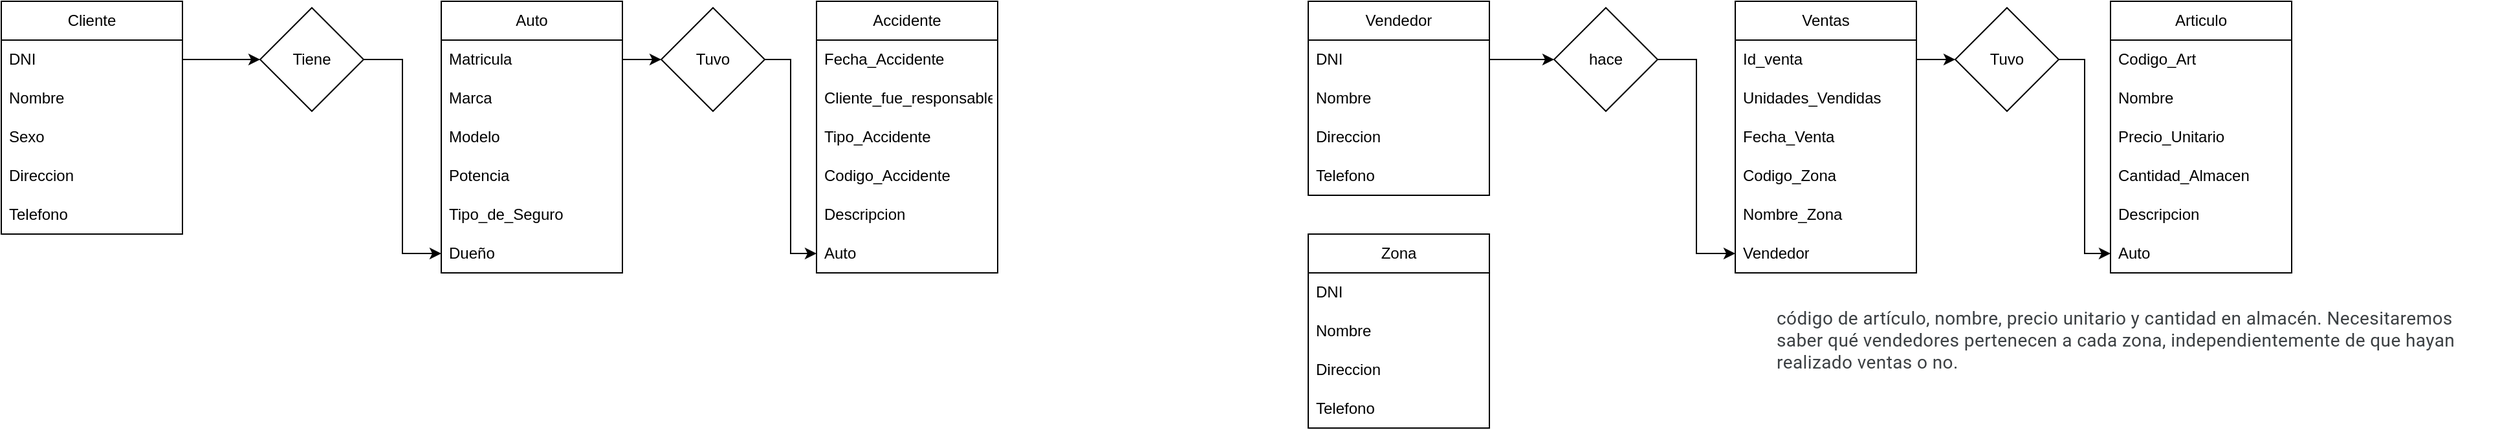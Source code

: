 <mxfile version="26.2.1">
  <diagram name="Página-1" id="2bFeAJwmvUQslnGihKrQ">
    <mxGraphModel dx="760" dy="382" grid="1" gridSize="10" guides="1" tooltips="1" connect="1" arrows="1" fold="1" page="1" pageScale="1" pageWidth="827" pageHeight="1169" math="0" shadow="0">
      <root>
        <mxCell id="0" />
        <mxCell id="1" parent="0" />
        <mxCell id="xghvQgEeAtRkOkoJIQAj-2" value="Cliente" style="swimlane;fontStyle=0;childLayout=stackLayout;horizontal=1;startSize=30;horizontalStack=0;resizeParent=1;resizeParentMax=0;resizeLast=0;collapsible=1;marginBottom=0;whiteSpace=wrap;html=1;" vertex="1" parent="1">
          <mxGeometry x="40" y="60" width="140" height="180" as="geometry" />
        </mxCell>
        <mxCell id="xghvQgEeAtRkOkoJIQAj-3" value="DNI" style="text;strokeColor=none;fillColor=none;align=left;verticalAlign=middle;spacingLeft=4;spacingRight=4;overflow=hidden;points=[[0,0.5],[1,0.5]];portConstraint=eastwest;rotatable=0;whiteSpace=wrap;html=1;" vertex="1" parent="xghvQgEeAtRkOkoJIQAj-2">
          <mxGeometry y="30" width="140" height="30" as="geometry" />
        </mxCell>
        <mxCell id="xghvQgEeAtRkOkoJIQAj-4" value="Nombre&lt;span style=&quot;white-space: pre;&quot;&gt;&#x9;&lt;/span&gt;" style="text;strokeColor=none;fillColor=none;align=left;verticalAlign=middle;spacingLeft=4;spacingRight=4;overflow=hidden;points=[[0,0.5],[1,0.5]];portConstraint=eastwest;rotatable=0;whiteSpace=wrap;html=1;" vertex="1" parent="xghvQgEeAtRkOkoJIQAj-2">
          <mxGeometry y="60" width="140" height="30" as="geometry" />
        </mxCell>
        <mxCell id="xghvQgEeAtRkOkoJIQAj-21" value="Sexo&lt;span style=&quot;white-space: pre;&quot;&gt;&#x9;&lt;/span&gt;" style="text;strokeColor=none;fillColor=none;align=left;verticalAlign=middle;spacingLeft=4;spacingRight=4;overflow=hidden;points=[[0,0.5],[1,0.5]];portConstraint=eastwest;rotatable=0;whiteSpace=wrap;html=1;" vertex="1" parent="xghvQgEeAtRkOkoJIQAj-2">
          <mxGeometry y="90" width="140" height="30" as="geometry" />
        </mxCell>
        <mxCell id="xghvQgEeAtRkOkoJIQAj-20" value="Direccion&lt;span style=&quot;white-space: pre;&quot;&gt;&#x9;&lt;/span&gt;" style="text;strokeColor=none;fillColor=none;align=left;verticalAlign=middle;spacingLeft=4;spacingRight=4;overflow=hidden;points=[[0,0.5],[1,0.5]];portConstraint=eastwest;rotatable=0;whiteSpace=wrap;html=1;" vertex="1" parent="xghvQgEeAtRkOkoJIQAj-2">
          <mxGeometry y="120" width="140" height="30" as="geometry" />
        </mxCell>
        <mxCell id="xghvQgEeAtRkOkoJIQAj-5" value="Telefono" style="text;strokeColor=none;fillColor=none;align=left;verticalAlign=middle;spacingLeft=4;spacingRight=4;overflow=hidden;points=[[0,0.5],[1,0.5]];portConstraint=eastwest;rotatable=0;whiteSpace=wrap;html=1;" vertex="1" parent="xghvQgEeAtRkOkoJIQAj-2">
          <mxGeometry y="150" width="140" height="30" as="geometry" />
        </mxCell>
        <mxCell id="xghvQgEeAtRkOkoJIQAj-6" value="Auto" style="swimlane;fontStyle=0;childLayout=stackLayout;horizontal=1;startSize=30;horizontalStack=0;resizeParent=1;resizeParentMax=0;resizeLast=0;collapsible=1;marginBottom=0;whiteSpace=wrap;html=1;" vertex="1" parent="1">
          <mxGeometry x="380" y="60" width="140" height="210" as="geometry" />
        </mxCell>
        <mxCell id="xghvQgEeAtRkOkoJIQAj-7" value="Matricula" style="text;strokeColor=none;fillColor=none;align=left;verticalAlign=middle;spacingLeft=4;spacingRight=4;overflow=hidden;points=[[0,0.5],[1,0.5]];portConstraint=eastwest;rotatable=0;whiteSpace=wrap;html=1;" vertex="1" parent="xghvQgEeAtRkOkoJIQAj-6">
          <mxGeometry y="30" width="140" height="30" as="geometry" />
        </mxCell>
        <mxCell id="xghvQgEeAtRkOkoJIQAj-8" value="Marca" style="text;strokeColor=none;fillColor=none;align=left;verticalAlign=middle;spacingLeft=4;spacingRight=4;overflow=hidden;points=[[0,0.5],[1,0.5]];portConstraint=eastwest;rotatable=0;whiteSpace=wrap;html=1;" vertex="1" parent="xghvQgEeAtRkOkoJIQAj-6">
          <mxGeometry y="60" width="140" height="30" as="geometry" />
        </mxCell>
        <mxCell id="xghvQgEeAtRkOkoJIQAj-9" value="Modelo" style="text;strokeColor=none;fillColor=none;align=left;verticalAlign=middle;spacingLeft=4;spacingRight=4;overflow=hidden;points=[[0,0.5],[1,0.5]];portConstraint=eastwest;rotatable=0;whiteSpace=wrap;html=1;" vertex="1" parent="xghvQgEeAtRkOkoJIQAj-6">
          <mxGeometry y="90" width="140" height="30" as="geometry" />
        </mxCell>
        <mxCell id="xghvQgEeAtRkOkoJIQAj-23" value="Potencia" style="text;strokeColor=none;fillColor=none;align=left;verticalAlign=middle;spacingLeft=4;spacingRight=4;overflow=hidden;points=[[0,0.5],[1,0.5]];portConstraint=eastwest;rotatable=0;whiteSpace=wrap;html=1;" vertex="1" parent="xghvQgEeAtRkOkoJIQAj-6">
          <mxGeometry y="120" width="140" height="30" as="geometry" />
        </mxCell>
        <mxCell id="xghvQgEeAtRkOkoJIQAj-24" value="Tipo_de_Seguro" style="text;strokeColor=none;fillColor=none;align=left;verticalAlign=middle;spacingLeft=4;spacingRight=4;overflow=hidden;points=[[0,0.5],[1,0.5]];portConstraint=eastwest;rotatable=0;whiteSpace=wrap;html=1;" vertex="1" parent="xghvQgEeAtRkOkoJIQAj-6">
          <mxGeometry y="150" width="140" height="30" as="geometry" />
        </mxCell>
        <mxCell id="xghvQgEeAtRkOkoJIQAj-29" value="Dueño" style="text;strokeColor=none;fillColor=none;align=left;verticalAlign=middle;spacingLeft=4;spacingRight=4;overflow=hidden;points=[[0,0.5],[1,0.5]];portConstraint=eastwest;rotatable=0;whiteSpace=wrap;html=1;" vertex="1" parent="xghvQgEeAtRkOkoJIQAj-6">
          <mxGeometry y="180" width="140" height="30" as="geometry" />
        </mxCell>
        <mxCell id="xghvQgEeAtRkOkoJIQAj-10" value="Accidente" style="swimlane;fontStyle=0;childLayout=stackLayout;horizontal=1;startSize=30;horizontalStack=0;resizeParent=1;resizeParentMax=0;resizeLast=0;collapsible=1;marginBottom=0;whiteSpace=wrap;html=1;" vertex="1" parent="1">
          <mxGeometry x="670" y="60" width="140" height="210" as="geometry" />
        </mxCell>
        <mxCell id="xghvQgEeAtRkOkoJIQAj-11" value="Fecha_Accidente" style="text;strokeColor=none;fillColor=none;align=left;verticalAlign=middle;spacingLeft=4;spacingRight=4;overflow=hidden;points=[[0,0.5],[1,0.5]];portConstraint=eastwest;rotatable=0;whiteSpace=wrap;html=1;" vertex="1" parent="xghvQgEeAtRkOkoJIQAj-10">
          <mxGeometry y="30" width="140" height="30" as="geometry" />
        </mxCell>
        <mxCell id="xghvQgEeAtRkOkoJIQAj-12" value="Cliente_fue_responsable" style="text;strokeColor=none;fillColor=none;align=left;verticalAlign=middle;spacingLeft=4;spacingRight=4;overflow=hidden;points=[[0,0.5],[1,0.5]];portConstraint=eastwest;rotatable=0;whiteSpace=wrap;html=1;" vertex="1" parent="xghvQgEeAtRkOkoJIQAj-10">
          <mxGeometry y="60" width="140" height="30" as="geometry" />
        </mxCell>
        <mxCell id="xghvQgEeAtRkOkoJIQAj-13" value="Tipo_Accidente" style="text;strokeColor=none;fillColor=none;align=left;verticalAlign=middle;spacingLeft=4;spacingRight=4;overflow=hidden;points=[[0,0.5],[1,0.5]];portConstraint=eastwest;rotatable=0;whiteSpace=wrap;html=1;" vertex="1" parent="xghvQgEeAtRkOkoJIQAj-10">
          <mxGeometry y="90" width="140" height="30" as="geometry" />
        </mxCell>
        <mxCell id="xghvQgEeAtRkOkoJIQAj-27" value="Codigo_Accidente" style="text;strokeColor=none;fillColor=none;align=left;verticalAlign=middle;spacingLeft=4;spacingRight=4;overflow=hidden;points=[[0,0.5],[1,0.5]];portConstraint=eastwest;rotatable=0;whiteSpace=wrap;html=1;" vertex="1" parent="xghvQgEeAtRkOkoJIQAj-10">
          <mxGeometry y="120" width="140" height="30" as="geometry" />
        </mxCell>
        <mxCell id="xghvQgEeAtRkOkoJIQAj-32" value="Descripcion" style="text;strokeColor=none;fillColor=none;align=left;verticalAlign=middle;spacingLeft=4;spacingRight=4;overflow=hidden;points=[[0,0.5],[1,0.5]];portConstraint=eastwest;rotatable=0;whiteSpace=wrap;html=1;" vertex="1" parent="xghvQgEeAtRkOkoJIQAj-10">
          <mxGeometry y="150" width="140" height="30" as="geometry" />
        </mxCell>
        <mxCell id="xghvQgEeAtRkOkoJIQAj-26" value="Auto" style="text;strokeColor=none;fillColor=none;align=left;verticalAlign=middle;spacingLeft=4;spacingRight=4;overflow=hidden;points=[[0,0.5],[1,0.5]];portConstraint=eastwest;rotatable=0;whiteSpace=wrap;html=1;" vertex="1" parent="xghvQgEeAtRkOkoJIQAj-10">
          <mxGeometry y="180" width="140" height="30" as="geometry" />
        </mxCell>
        <mxCell id="xghvQgEeAtRkOkoJIQAj-31" style="edgeStyle=orthogonalEdgeStyle;rounded=0;orthogonalLoop=1;jettySize=auto;html=1;exitX=1;exitY=0.5;exitDx=0;exitDy=0;entryX=0;entryY=0.5;entryDx=0;entryDy=0;" edge="1" parent="1" source="xghvQgEeAtRkOkoJIQAj-28" target="xghvQgEeAtRkOkoJIQAj-29">
          <mxGeometry relative="1" as="geometry" />
        </mxCell>
        <mxCell id="xghvQgEeAtRkOkoJIQAj-28" value="Tiene" style="rhombus;whiteSpace=wrap;html=1;" vertex="1" parent="1">
          <mxGeometry x="240" y="65" width="80" height="80" as="geometry" />
        </mxCell>
        <mxCell id="xghvQgEeAtRkOkoJIQAj-30" style="edgeStyle=orthogonalEdgeStyle;rounded=0;orthogonalLoop=1;jettySize=auto;html=1;exitX=1;exitY=0.5;exitDx=0;exitDy=0;entryX=0;entryY=0.5;entryDx=0;entryDy=0;" edge="1" parent="1" source="xghvQgEeAtRkOkoJIQAj-3" target="xghvQgEeAtRkOkoJIQAj-28">
          <mxGeometry relative="1" as="geometry" />
        </mxCell>
        <mxCell id="xghvQgEeAtRkOkoJIQAj-35" style="edgeStyle=orthogonalEdgeStyle;rounded=0;orthogonalLoop=1;jettySize=auto;html=1;exitX=1;exitY=0.5;exitDx=0;exitDy=0;entryX=0;entryY=0.5;entryDx=0;entryDy=0;" edge="1" parent="1" source="xghvQgEeAtRkOkoJIQAj-33" target="xghvQgEeAtRkOkoJIQAj-26">
          <mxGeometry relative="1" as="geometry" />
        </mxCell>
        <mxCell id="xghvQgEeAtRkOkoJIQAj-33" value="Tuvo" style="rhombus;whiteSpace=wrap;html=1;" vertex="1" parent="1">
          <mxGeometry x="550" y="65" width="80" height="80" as="geometry" />
        </mxCell>
        <mxCell id="xghvQgEeAtRkOkoJIQAj-34" style="edgeStyle=orthogonalEdgeStyle;rounded=0;orthogonalLoop=1;jettySize=auto;html=1;exitX=1;exitY=0.5;exitDx=0;exitDy=0;entryX=0;entryY=0.5;entryDx=0;entryDy=0;" edge="1" parent="1" source="xghvQgEeAtRkOkoJIQAj-7" target="xghvQgEeAtRkOkoJIQAj-33">
          <mxGeometry relative="1" as="geometry" />
        </mxCell>
        <mxCell id="xghvQgEeAtRkOkoJIQAj-63" value="Vendedor" style="swimlane;fontStyle=0;childLayout=stackLayout;horizontal=1;startSize=30;horizontalStack=0;resizeParent=1;resizeParentMax=0;resizeLast=0;collapsible=1;marginBottom=0;whiteSpace=wrap;html=1;" vertex="1" parent="1">
          <mxGeometry x="1050" y="60" width="140" height="150" as="geometry" />
        </mxCell>
        <mxCell id="xghvQgEeAtRkOkoJIQAj-64" value="DNI" style="text;strokeColor=none;fillColor=none;align=left;verticalAlign=middle;spacingLeft=4;spacingRight=4;overflow=hidden;points=[[0,0.5],[1,0.5]];portConstraint=eastwest;rotatable=0;whiteSpace=wrap;html=1;" vertex="1" parent="xghvQgEeAtRkOkoJIQAj-63">
          <mxGeometry y="30" width="140" height="30" as="geometry" />
        </mxCell>
        <mxCell id="xghvQgEeAtRkOkoJIQAj-65" value="Nombre&lt;span style=&quot;white-space: pre;&quot;&gt;&#x9;&lt;/span&gt;" style="text;strokeColor=none;fillColor=none;align=left;verticalAlign=middle;spacingLeft=4;spacingRight=4;overflow=hidden;points=[[0,0.5],[1,0.5]];portConstraint=eastwest;rotatable=0;whiteSpace=wrap;html=1;" vertex="1" parent="xghvQgEeAtRkOkoJIQAj-63">
          <mxGeometry y="60" width="140" height="30" as="geometry" />
        </mxCell>
        <mxCell id="xghvQgEeAtRkOkoJIQAj-68" value="Direccion&lt;span style=&quot;white-space: pre;&quot;&gt;&#x9;&lt;/span&gt;" style="text;strokeColor=none;fillColor=none;align=left;verticalAlign=middle;spacingLeft=4;spacingRight=4;overflow=hidden;points=[[0,0.5],[1,0.5]];portConstraint=eastwest;rotatable=0;whiteSpace=wrap;html=1;" vertex="1" parent="xghvQgEeAtRkOkoJIQAj-63">
          <mxGeometry y="90" width="140" height="30" as="geometry" />
        </mxCell>
        <mxCell id="xghvQgEeAtRkOkoJIQAj-69" value="Telefono" style="text;strokeColor=none;fillColor=none;align=left;verticalAlign=middle;spacingLeft=4;spacingRight=4;overflow=hidden;points=[[0,0.5],[1,0.5]];portConstraint=eastwest;rotatable=0;whiteSpace=wrap;html=1;" vertex="1" parent="xghvQgEeAtRkOkoJIQAj-63">
          <mxGeometry y="120" width="140" height="30" as="geometry" />
        </mxCell>
        <mxCell id="xghvQgEeAtRkOkoJIQAj-70" value="Ventas" style="swimlane;fontStyle=0;childLayout=stackLayout;horizontal=1;startSize=30;horizontalStack=0;resizeParent=1;resizeParentMax=0;resizeLast=0;collapsible=1;marginBottom=0;whiteSpace=wrap;html=1;" vertex="1" parent="1">
          <mxGeometry x="1380" y="60" width="140" height="210" as="geometry" />
        </mxCell>
        <mxCell id="xghvQgEeAtRkOkoJIQAj-71" value="Id_venta" style="text;strokeColor=none;fillColor=none;align=left;verticalAlign=middle;spacingLeft=4;spacingRight=4;overflow=hidden;points=[[0,0.5],[1,0.5]];portConstraint=eastwest;rotatable=0;whiteSpace=wrap;html=1;" vertex="1" parent="xghvQgEeAtRkOkoJIQAj-70">
          <mxGeometry y="30" width="140" height="30" as="geometry" />
        </mxCell>
        <mxCell id="xghvQgEeAtRkOkoJIQAj-72" value="Unidades_Vendidas&lt;span style=&quot;white-space: pre;&quot;&gt;&#x9;&lt;/span&gt;" style="text;strokeColor=none;fillColor=none;align=left;verticalAlign=middle;spacingLeft=4;spacingRight=4;overflow=hidden;points=[[0,0.5],[1,0.5]];portConstraint=eastwest;rotatable=0;whiteSpace=wrap;html=1;" vertex="1" parent="xghvQgEeAtRkOkoJIQAj-70">
          <mxGeometry y="60" width="140" height="30" as="geometry" />
        </mxCell>
        <mxCell id="xghvQgEeAtRkOkoJIQAj-73" value="Fecha_Venta" style="text;strokeColor=none;fillColor=none;align=left;verticalAlign=middle;spacingLeft=4;spacingRight=4;overflow=hidden;points=[[0,0.5],[1,0.5]];portConstraint=eastwest;rotatable=0;whiteSpace=wrap;html=1;" vertex="1" parent="xghvQgEeAtRkOkoJIQAj-70">
          <mxGeometry y="90" width="140" height="30" as="geometry" />
        </mxCell>
        <mxCell id="xghvQgEeAtRkOkoJIQAj-74" value="Codigo_Zona" style="text;strokeColor=none;fillColor=none;align=left;verticalAlign=middle;spacingLeft=4;spacingRight=4;overflow=hidden;points=[[0,0.5],[1,0.5]];portConstraint=eastwest;rotatable=0;whiteSpace=wrap;html=1;" vertex="1" parent="xghvQgEeAtRkOkoJIQAj-70">
          <mxGeometry y="120" width="140" height="30" as="geometry" />
        </mxCell>
        <mxCell id="xghvQgEeAtRkOkoJIQAj-75" value="Nombre_Zona" style="text;strokeColor=none;fillColor=none;align=left;verticalAlign=middle;spacingLeft=4;spacingRight=4;overflow=hidden;points=[[0,0.5],[1,0.5]];portConstraint=eastwest;rotatable=0;whiteSpace=wrap;html=1;" vertex="1" parent="xghvQgEeAtRkOkoJIQAj-70">
          <mxGeometry y="150" width="140" height="30" as="geometry" />
        </mxCell>
        <mxCell id="xghvQgEeAtRkOkoJIQAj-76" value="Vendedor" style="text;strokeColor=none;fillColor=none;align=left;verticalAlign=middle;spacingLeft=4;spacingRight=4;overflow=hidden;points=[[0,0.5],[1,0.5]];portConstraint=eastwest;rotatable=0;whiteSpace=wrap;html=1;" vertex="1" parent="xghvQgEeAtRkOkoJIQAj-70">
          <mxGeometry y="180" width="140" height="30" as="geometry" />
        </mxCell>
        <mxCell id="xghvQgEeAtRkOkoJIQAj-77" value="Articulo" style="swimlane;fontStyle=0;childLayout=stackLayout;horizontal=1;startSize=30;horizontalStack=0;resizeParent=1;resizeParentMax=0;resizeLast=0;collapsible=1;marginBottom=0;whiteSpace=wrap;html=1;" vertex="1" parent="1">
          <mxGeometry x="1670" y="60" width="140" height="210" as="geometry" />
        </mxCell>
        <mxCell id="xghvQgEeAtRkOkoJIQAj-78" value="Codigo_Art" style="text;strokeColor=none;fillColor=none;align=left;verticalAlign=middle;spacingLeft=4;spacingRight=4;overflow=hidden;points=[[0,0.5],[1,0.5]];portConstraint=eastwest;rotatable=0;whiteSpace=wrap;html=1;" vertex="1" parent="xghvQgEeAtRkOkoJIQAj-77">
          <mxGeometry y="30" width="140" height="30" as="geometry" />
        </mxCell>
        <mxCell id="xghvQgEeAtRkOkoJIQAj-79" value="Nombre" style="text;strokeColor=none;fillColor=none;align=left;verticalAlign=middle;spacingLeft=4;spacingRight=4;overflow=hidden;points=[[0,0.5],[1,0.5]];portConstraint=eastwest;rotatable=0;whiteSpace=wrap;html=1;" vertex="1" parent="xghvQgEeAtRkOkoJIQAj-77">
          <mxGeometry y="60" width="140" height="30" as="geometry" />
        </mxCell>
        <mxCell id="xghvQgEeAtRkOkoJIQAj-80" value="Precio_Unitario" style="text;strokeColor=none;fillColor=none;align=left;verticalAlign=middle;spacingLeft=4;spacingRight=4;overflow=hidden;points=[[0,0.5],[1,0.5]];portConstraint=eastwest;rotatable=0;whiteSpace=wrap;html=1;" vertex="1" parent="xghvQgEeAtRkOkoJIQAj-77">
          <mxGeometry y="90" width="140" height="30" as="geometry" />
        </mxCell>
        <mxCell id="xghvQgEeAtRkOkoJIQAj-81" value="Cantidad_Almacen" style="text;strokeColor=none;fillColor=none;align=left;verticalAlign=middle;spacingLeft=4;spacingRight=4;overflow=hidden;points=[[0,0.5],[1,0.5]];portConstraint=eastwest;rotatable=0;whiteSpace=wrap;html=1;" vertex="1" parent="xghvQgEeAtRkOkoJIQAj-77">
          <mxGeometry y="120" width="140" height="30" as="geometry" />
        </mxCell>
        <mxCell id="xghvQgEeAtRkOkoJIQAj-82" value="Descripcion" style="text;strokeColor=none;fillColor=none;align=left;verticalAlign=middle;spacingLeft=4;spacingRight=4;overflow=hidden;points=[[0,0.5],[1,0.5]];portConstraint=eastwest;rotatable=0;whiteSpace=wrap;html=1;" vertex="1" parent="xghvQgEeAtRkOkoJIQAj-77">
          <mxGeometry y="150" width="140" height="30" as="geometry" />
        </mxCell>
        <mxCell id="xghvQgEeAtRkOkoJIQAj-83" value="Auto" style="text;strokeColor=none;fillColor=none;align=left;verticalAlign=middle;spacingLeft=4;spacingRight=4;overflow=hidden;points=[[0,0.5],[1,0.5]];portConstraint=eastwest;rotatable=0;whiteSpace=wrap;html=1;" vertex="1" parent="xghvQgEeAtRkOkoJIQAj-77">
          <mxGeometry y="180" width="140" height="30" as="geometry" />
        </mxCell>
        <mxCell id="xghvQgEeAtRkOkoJIQAj-84" style="edgeStyle=orthogonalEdgeStyle;rounded=0;orthogonalLoop=1;jettySize=auto;html=1;exitX=1;exitY=0.5;exitDx=0;exitDy=0;entryX=0;entryY=0.5;entryDx=0;entryDy=0;" edge="1" parent="1" source="xghvQgEeAtRkOkoJIQAj-85" target="xghvQgEeAtRkOkoJIQAj-76">
          <mxGeometry relative="1" as="geometry" />
        </mxCell>
        <mxCell id="xghvQgEeAtRkOkoJIQAj-85" value="hace" style="rhombus;whiteSpace=wrap;html=1;" vertex="1" parent="1">
          <mxGeometry x="1240" y="65" width="80" height="80" as="geometry" />
        </mxCell>
        <mxCell id="xghvQgEeAtRkOkoJIQAj-86" style="edgeStyle=orthogonalEdgeStyle;rounded=0;orthogonalLoop=1;jettySize=auto;html=1;exitX=1;exitY=0.5;exitDx=0;exitDy=0;entryX=0;entryY=0.5;entryDx=0;entryDy=0;" edge="1" parent="1" source="xghvQgEeAtRkOkoJIQAj-64" target="xghvQgEeAtRkOkoJIQAj-85">
          <mxGeometry relative="1" as="geometry" />
        </mxCell>
        <mxCell id="xghvQgEeAtRkOkoJIQAj-87" style="edgeStyle=orthogonalEdgeStyle;rounded=0;orthogonalLoop=1;jettySize=auto;html=1;exitX=1;exitY=0.5;exitDx=0;exitDy=0;entryX=0;entryY=0.5;entryDx=0;entryDy=0;" edge="1" parent="1" source="xghvQgEeAtRkOkoJIQAj-88" target="xghvQgEeAtRkOkoJIQAj-83">
          <mxGeometry relative="1" as="geometry" />
        </mxCell>
        <mxCell id="xghvQgEeAtRkOkoJIQAj-88" value="Tuvo" style="rhombus;whiteSpace=wrap;html=1;" vertex="1" parent="1">
          <mxGeometry x="1550" y="65" width="80" height="80" as="geometry" />
        </mxCell>
        <mxCell id="xghvQgEeAtRkOkoJIQAj-89" style="edgeStyle=orthogonalEdgeStyle;rounded=0;orthogonalLoop=1;jettySize=auto;html=1;exitX=1;exitY=0.5;exitDx=0;exitDy=0;entryX=0;entryY=0.5;entryDx=0;entryDy=0;" edge="1" parent="1" source="xghvQgEeAtRkOkoJIQAj-71" target="xghvQgEeAtRkOkoJIQAj-88">
          <mxGeometry relative="1" as="geometry" />
        </mxCell>
        <mxCell id="xghvQgEeAtRkOkoJIQAj-90" value="&lt;span style=&quot;color: rgb(60, 64, 67); font-family: Roboto, Arial, sans-serif; font-size: 14px; letter-spacing: 0.2px;&quot;&gt;código de artículo, nombre, precio unitario y cantidad en almacén. Necesitaremos saber qué vendedores pertenecen a cada zona, independientemente de que hayan realizado ventas o no.&lt;/span&gt;" style="text;whiteSpace=wrap;html=1;" vertex="1" parent="1">
          <mxGeometry x="1410" y="290" width="560" height="60" as="geometry" />
        </mxCell>
        <mxCell id="xghvQgEeAtRkOkoJIQAj-92" value="Zona" style="swimlane;fontStyle=0;childLayout=stackLayout;horizontal=1;startSize=30;horizontalStack=0;resizeParent=1;resizeParentMax=0;resizeLast=0;collapsible=1;marginBottom=0;whiteSpace=wrap;html=1;" vertex="1" parent="1">
          <mxGeometry x="1050" y="240" width="140" height="150" as="geometry" />
        </mxCell>
        <mxCell id="xghvQgEeAtRkOkoJIQAj-93" value="DNI" style="text;strokeColor=none;fillColor=none;align=left;verticalAlign=middle;spacingLeft=4;spacingRight=4;overflow=hidden;points=[[0,0.5],[1,0.5]];portConstraint=eastwest;rotatable=0;whiteSpace=wrap;html=1;" vertex="1" parent="xghvQgEeAtRkOkoJIQAj-92">
          <mxGeometry y="30" width="140" height="30" as="geometry" />
        </mxCell>
        <mxCell id="xghvQgEeAtRkOkoJIQAj-94" value="Nombre&lt;span style=&quot;white-space: pre;&quot;&gt;&#x9;&lt;/span&gt;" style="text;strokeColor=none;fillColor=none;align=left;verticalAlign=middle;spacingLeft=4;spacingRight=4;overflow=hidden;points=[[0,0.5],[1,0.5]];portConstraint=eastwest;rotatable=0;whiteSpace=wrap;html=1;" vertex="1" parent="xghvQgEeAtRkOkoJIQAj-92">
          <mxGeometry y="60" width="140" height="30" as="geometry" />
        </mxCell>
        <mxCell id="xghvQgEeAtRkOkoJIQAj-95" value="Direccion&lt;span style=&quot;white-space: pre;&quot;&gt;&#x9;&lt;/span&gt;" style="text;strokeColor=none;fillColor=none;align=left;verticalAlign=middle;spacingLeft=4;spacingRight=4;overflow=hidden;points=[[0,0.5],[1,0.5]];portConstraint=eastwest;rotatable=0;whiteSpace=wrap;html=1;" vertex="1" parent="xghvQgEeAtRkOkoJIQAj-92">
          <mxGeometry y="90" width="140" height="30" as="geometry" />
        </mxCell>
        <mxCell id="xghvQgEeAtRkOkoJIQAj-96" value="Telefono" style="text;strokeColor=none;fillColor=none;align=left;verticalAlign=middle;spacingLeft=4;spacingRight=4;overflow=hidden;points=[[0,0.5],[1,0.5]];portConstraint=eastwest;rotatable=0;whiteSpace=wrap;html=1;" vertex="1" parent="xghvQgEeAtRkOkoJIQAj-92">
          <mxGeometry y="120" width="140" height="30" as="geometry" />
        </mxCell>
      </root>
    </mxGraphModel>
  </diagram>
</mxfile>
